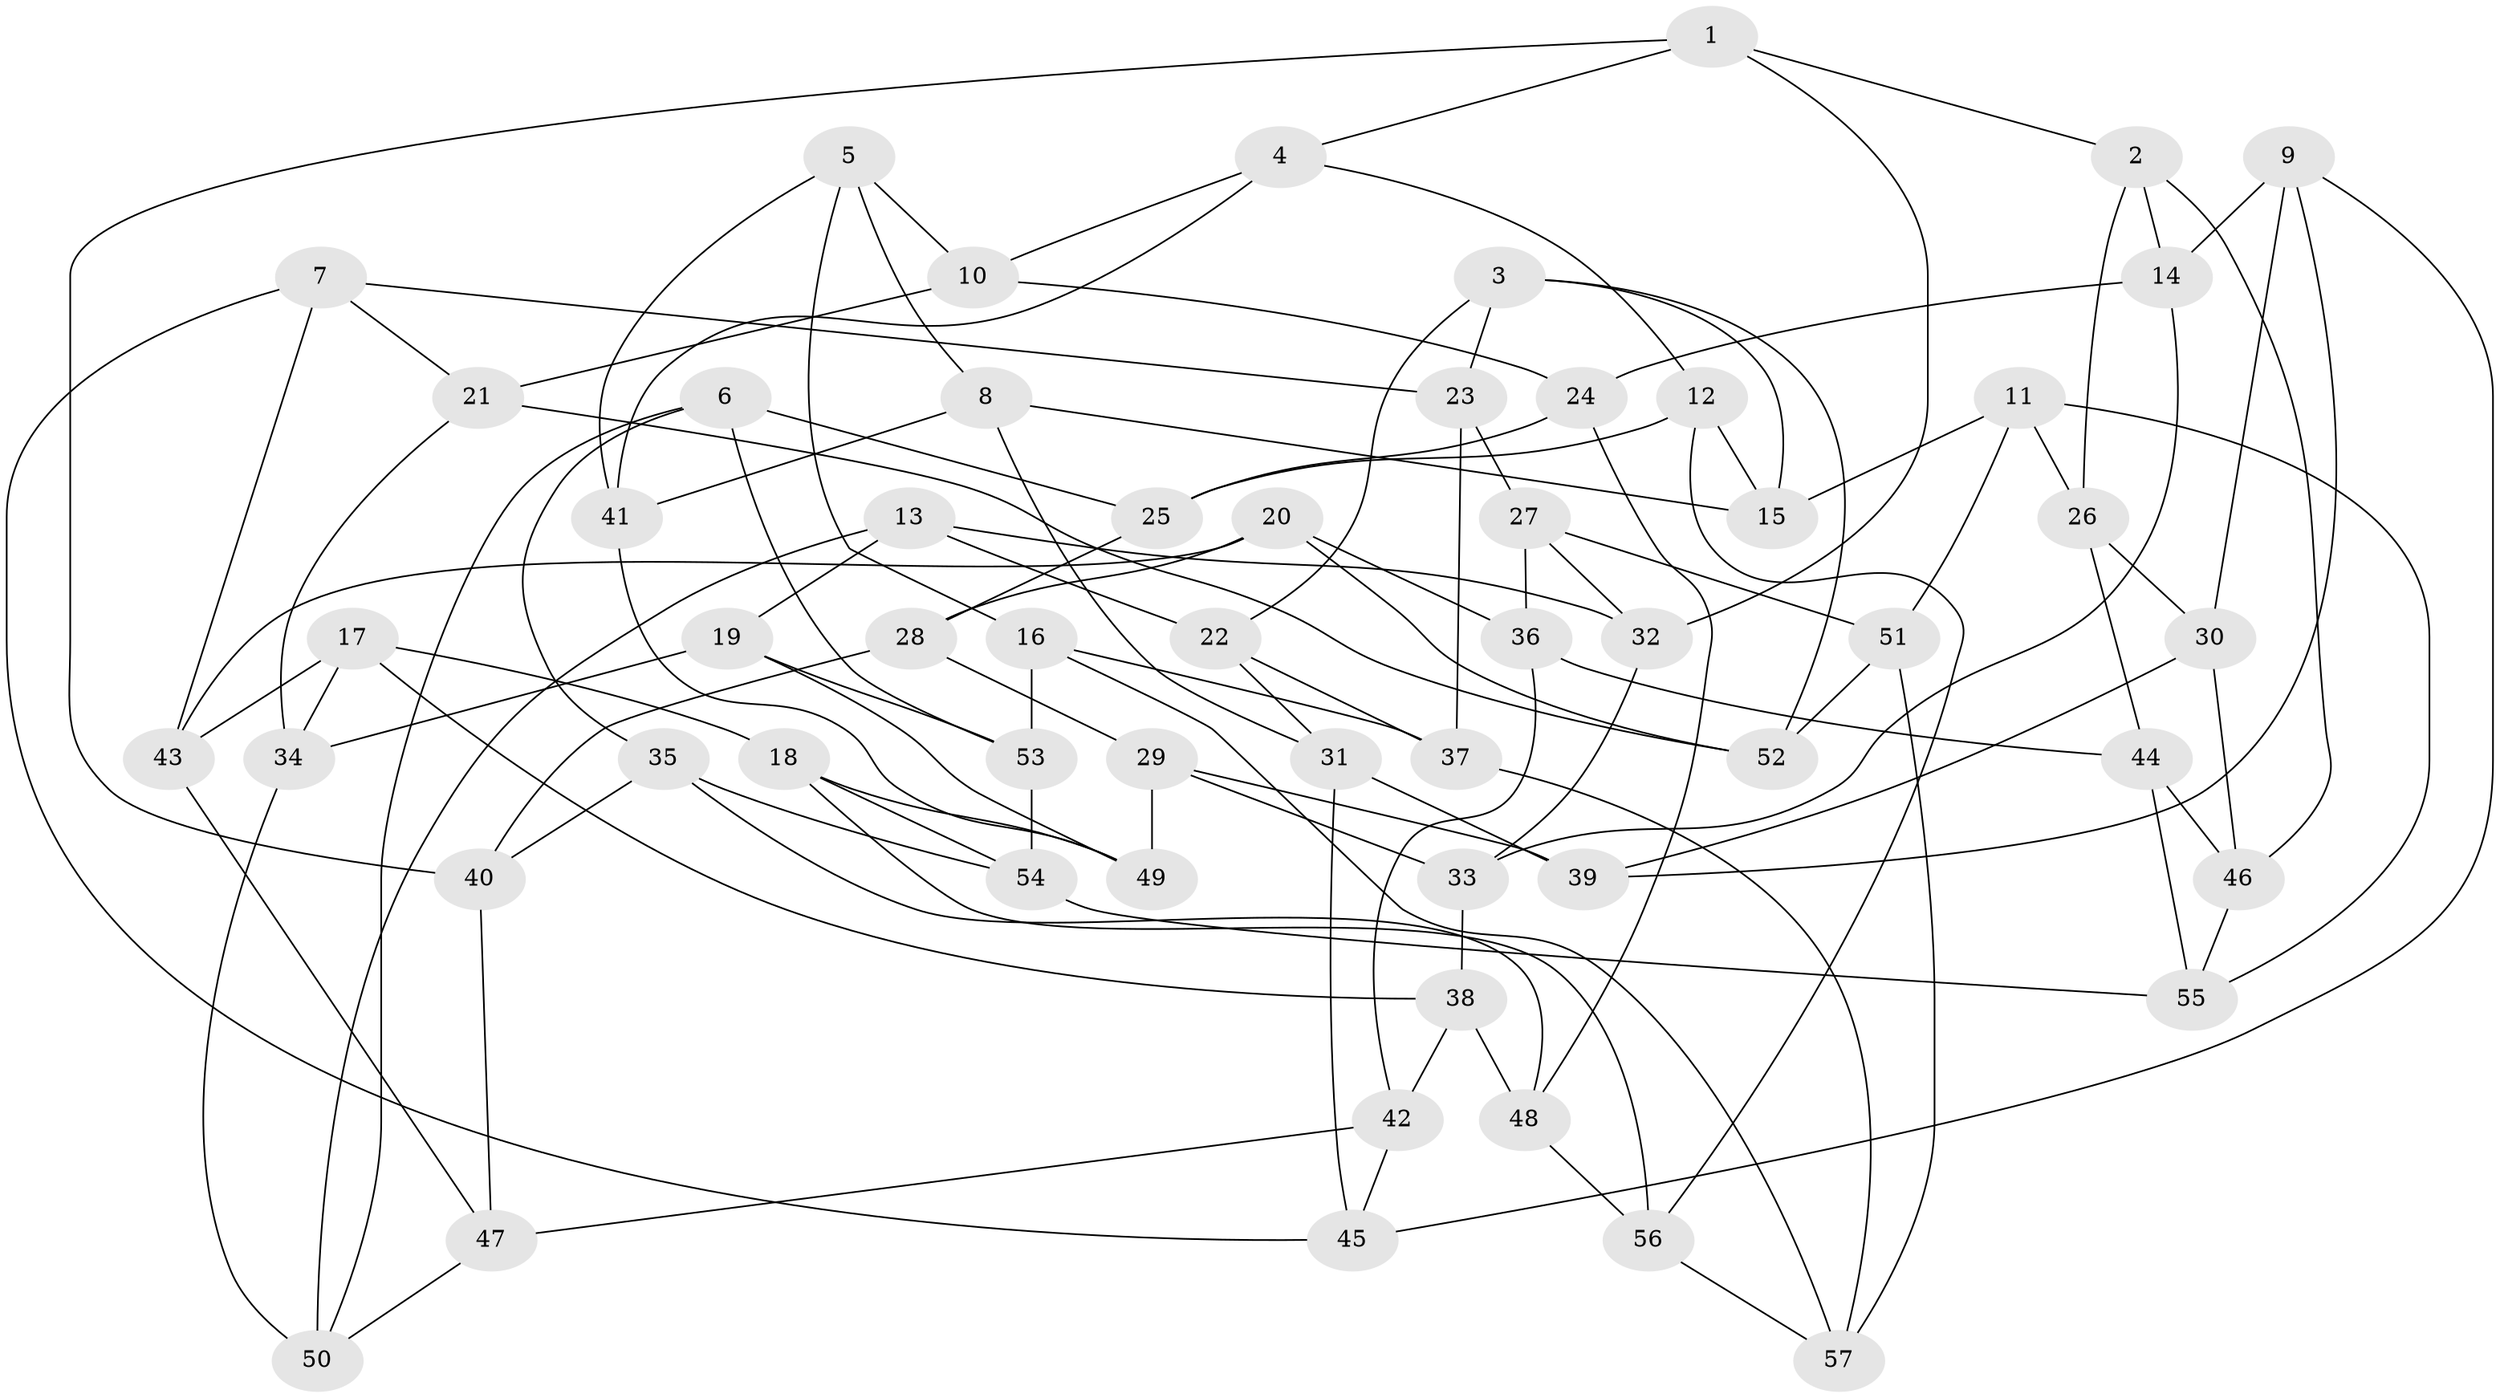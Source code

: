 // Generated by graph-tools (version 1.1) at 2025/11/02/27/25 16:11:46]
// undirected, 57 vertices, 114 edges
graph export_dot {
graph [start="1"]
  node [color=gray90,style=filled];
  1;
  2;
  3;
  4;
  5;
  6;
  7;
  8;
  9;
  10;
  11;
  12;
  13;
  14;
  15;
  16;
  17;
  18;
  19;
  20;
  21;
  22;
  23;
  24;
  25;
  26;
  27;
  28;
  29;
  30;
  31;
  32;
  33;
  34;
  35;
  36;
  37;
  38;
  39;
  40;
  41;
  42;
  43;
  44;
  45;
  46;
  47;
  48;
  49;
  50;
  51;
  52;
  53;
  54;
  55;
  56;
  57;
  1 -- 40;
  1 -- 2;
  1 -- 4;
  1 -- 32;
  2 -- 46;
  2 -- 14;
  2 -- 26;
  3 -- 23;
  3 -- 52;
  3 -- 22;
  3 -- 15;
  4 -- 10;
  4 -- 12;
  4 -- 41;
  5 -- 10;
  5 -- 16;
  5 -- 8;
  5 -- 41;
  6 -- 35;
  6 -- 53;
  6 -- 25;
  6 -- 50;
  7 -- 23;
  7 -- 21;
  7 -- 43;
  7 -- 45;
  8 -- 41;
  8 -- 15;
  8 -- 31;
  9 -- 30;
  9 -- 39;
  9 -- 45;
  9 -- 14;
  10 -- 24;
  10 -- 21;
  11 -- 26;
  11 -- 51;
  11 -- 15;
  11 -- 55;
  12 -- 56;
  12 -- 15;
  12 -- 25;
  13 -- 22;
  13 -- 32;
  13 -- 19;
  13 -- 50;
  14 -- 24;
  14 -- 33;
  16 -- 53;
  16 -- 57;
  16 -- 37;
  17 -- 18;
  17 -- 43;
  17 -- 34;
  17 -- 38;
  18 -- 49;
  18 -- 56;
  18 -- 54;
  19 -- 49;
  19 -- 34;
  19 -- 53;
  20 -- 28;
  20 -- 43;
  20 -- 36;
  20 -- 52;
  21 -- 52;
  21 -- 34;
  22 -- 37;
  22 -- 31;
  23 -- 27;
  23 -- 37;
  24 -- 25;
  24 -- 48;
  25 -- 28;
  26 -- 30;
  26 -- 44;
  27 -- 32;
  27 -- 36;
  27 -- 51;
  28 -- 40;
  28 -- 29;
  29 -- 33;
  29 -- 39;
  29 -- 49;
  30 -- 39;
  30 -- 46;
  31 -- 45;
  31 -- 39;
  32 -- 33;
  33 -- 38;
  34 -- 50;
  35 -- 48;
  35 -- 54;
  35 -- 40;
  36 -- 44;
  36 -- 42;
  37 -- 57;
  38 -- 48;
  38 -- 42;
  40 -- 47;
  41 -- 49;
  42 -- 45;
  42 -- 47;
  43 -- 47;
  44 -- 55;
  44 -- 46;
  46 -- 55;
  47 -- 50;
  48 -- 56;
  51 -- 52;
  51 -- 57;
  53 -- 54;
  54 -- 55;
  56 -- 57;
}
